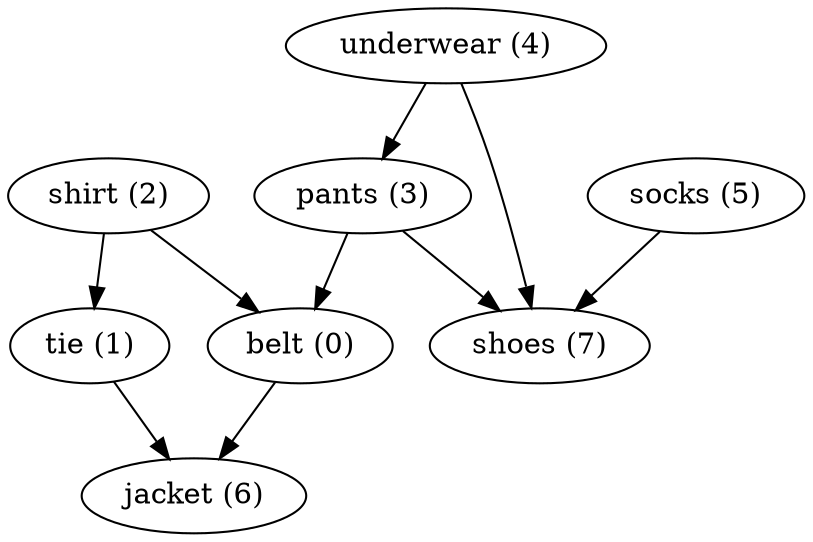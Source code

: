 digraph {
  "belt (0)"      -> "jacket (6)"
  "tie (1)"       -> "jacket (6)"
  "shirt (2)"     -> "belt (0)"
  "shirt (2)"     -> "tie (1)"
  "pants (3)"     -> "belt (0)"
  "pants (3)"     -> "shoes (7)"
  "underwear (4)" -> "pants (3)"
  "underwear (4)" -> "shoes (7)"
  "socks (5)"     -> "shoes (7)"
}
